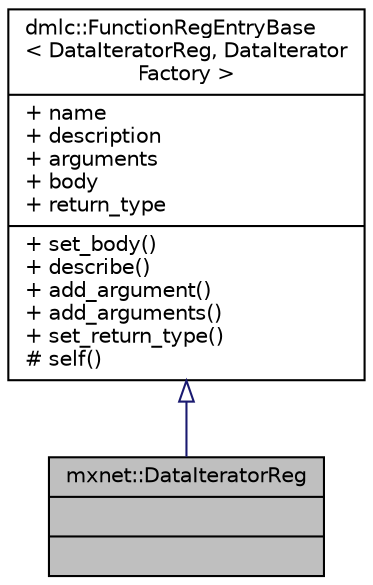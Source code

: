 digraph "mxnet::DataIteratorReg"
{
 // LATEX_PDF_SIZE
  edge [fontname="Helvetica",fontsize="10",labelfontname="Helvetica",labelfontsize="10"];
  node [fontname="Helvetica",fontsize="10",shape=record];
  Node1 [label="{mxnet::DataIteratorReg\n||}",height=0.2,width=0.4,color="black", fillcolor="grey75", style="filled", fontcolor="black",tooltip="Registry entry for DataIterator factory functions."];
  Node2 -> Node1 [dir="back",color="midnightblue",fontsize="10",style="solid",arrowtail="onormal",fontname="Helvetica"];
  Node2 [label="{dmlc::FunctionRegEntryBase\l\< DataIteratorReg, DataIterator\lFactory \>\n|+ name\l+ description\l+ arguments\l+ body\l+ return_type\l|+ set_body()\l+ describe()\l+ add_argument()\l+ add_arguments()\l+ set_return_type()\l# self()\l}",height=0.2,width=0.4,color="black", fillcolor="white", style="filled",URL="$classdmlc_1_1FunctionRegEntryBase.html",tooltip=" "];
}

